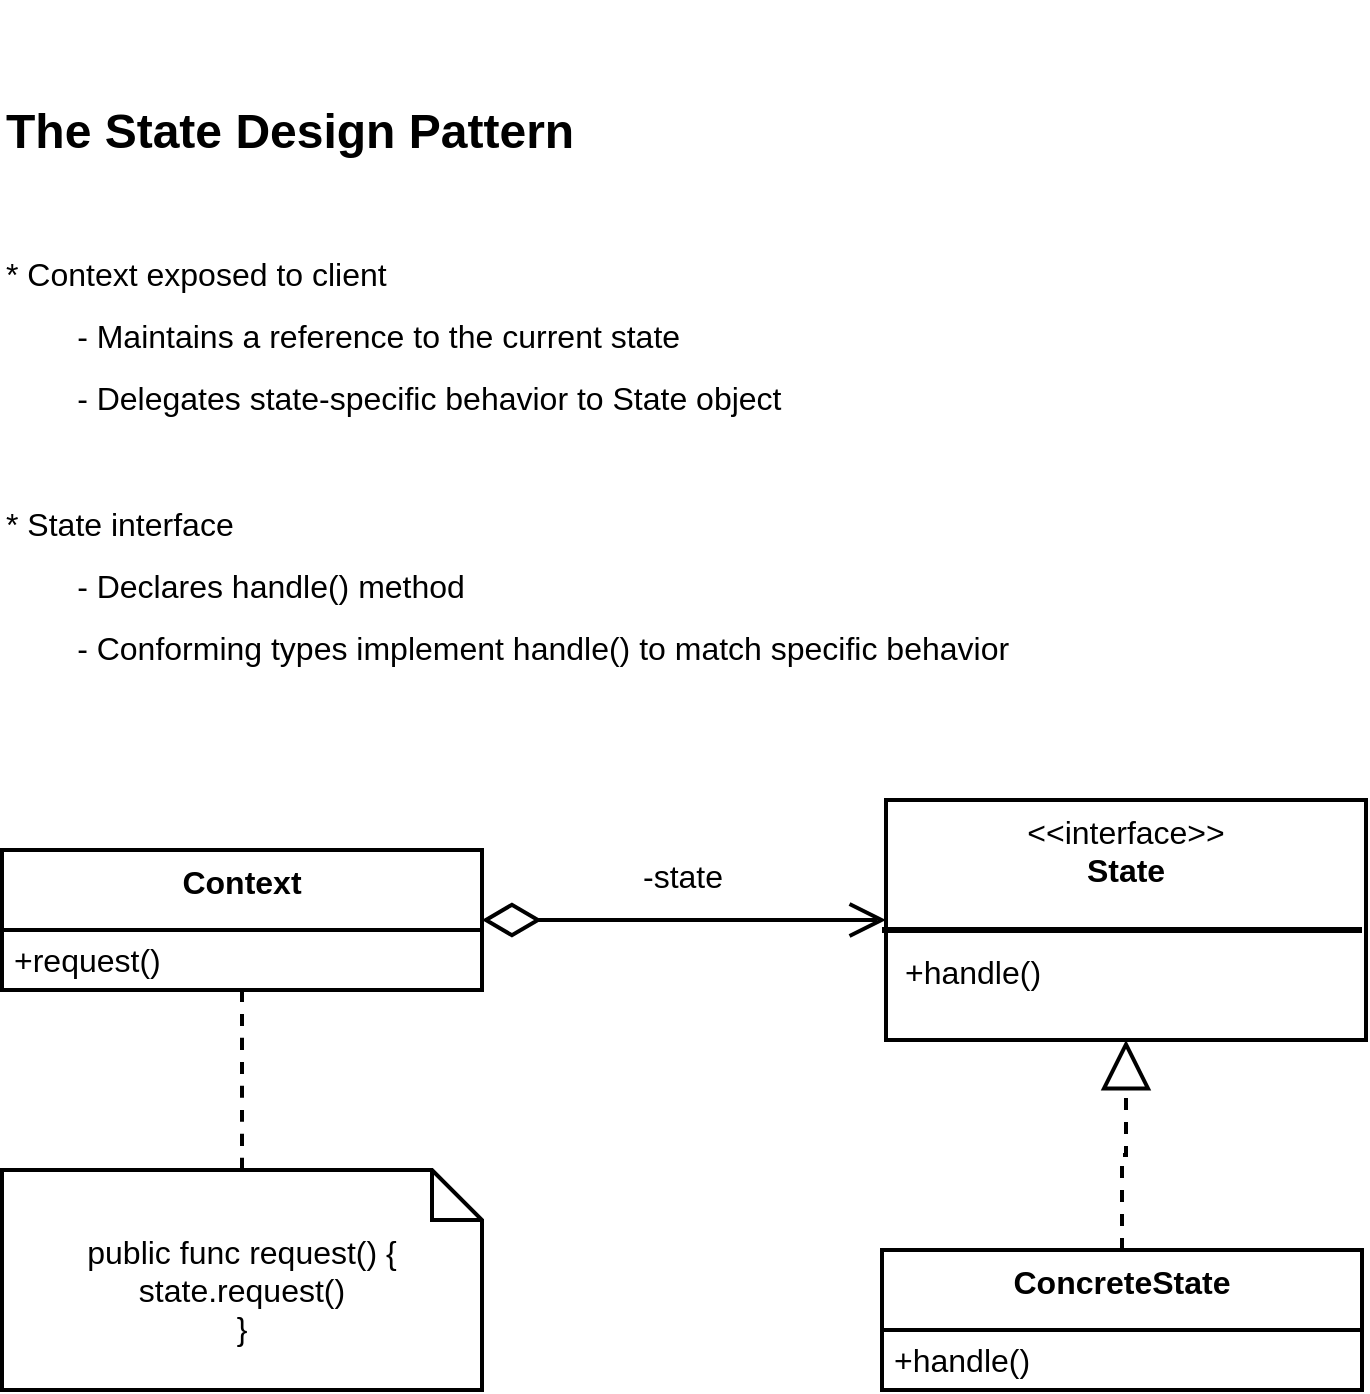 <mxfile version="27.0.9">
  <diagram name="Page-1" id="itbt64L2awqTi8Suhe_X">
    <mxGraphModel dx="970" dy="819" grid="1" gridSize="10" guides="1" tooltips="1" connect="1" arrows="1" fold="1" page="1" pageScale="1" pageWidth="827" pageHeight="1169" math="0" shadow="0">
      <root>
        <mxCell id="0" />
        <mxCell id="1" parent="0" />
        <mxCell id="5NR6WptyOh8fAquEwYTR-1" value="public func request() {&lt;div&gt;state.request()&lt;/div&gt;&lt;div&gt;}&lt;/div&gt;" style="shape=note2;boundedLbl=1;whiteSpace=wrap;html=1;size=25;verticalAlign=top;align=center;fontSize=16;strokeWidth=2;" vertex="1" parent="1">
          <mxGeometry x="80" y="595" width="240" height="110" as="geometry" />
        </mxCell>
        <mxCell id="5NR6WptyOh8fAquEwYTR-6" value="&lt;font&gt;&amp;lt;&amp;lt;interface&amp;gt;&amp;gt;&lt;br&gt;&lt;/font&gt;&lt;b&gt;State&lt;/b&gt;&lt;div&gt;&lt;b&gt;&lt;br&gt;&lt;/b&gt;&lt;/div&gt;" style="swimlane;fontStyle=0;align=center;verticalAlign=top;childLayout=stackLayout;horizontal=1;startSize=40;horizontalStack=0;resizeParent=1;resizeParentMax=0;resizeLast=0;collapsible=0;marginBottom=0;html=1;whiteSpace=wrap;fontSize=16;strokeWidth=2;swimlaneLine=0;" vertex="1" parent="1">
          <mxGeometry x="522" y="410" width="240" height="120" as="geometry" />
        </mxCell>
        <mxCell id="5NR6WptyOh8fAquEwYTR-8" value="&lt;b&gt;ConcreteState&lt;/b&gt;" style="swimlane;fontStyle=0;align=center;verticalAlign=top;childLayout=stackLayout;horizontal=1;startSize=40;horizontalStack=0;resizeParent=1;resizeParentMax=0;resizeLast=0;collapsible=0;marginBottom=0;html=1;whiteSpace=wrap;fontSize=16;strokeWidth=2;" vertex="1" parent="1">
          <mxGeometry x="520" y="635" width="240" height="70" as="geometry" />
        </mxCell>
        <mxCell id="5NR6WptyOh8fAquEwYTR-9" value="+handle()" style="text;html=1;strokeColor=none;fillColor=none;align=left;verticalAlign=middle;spacingLeft=4;spacingRight=4;overflow=hidden;rotatable=0;points=[[0,0.5],[1,0.5]];portConstraint=eastwest;whiteSpace=wrap;fontSize=16;strokeWidth=2;" vertex="1" parent="5NR6WptyOh8fAquEwYTR-8">
          <mxGeometry y="40" width="240" height="30" as="geometry" />
        </mxCell>
        <mxCell id="5NR6WptyOh8fAquEwYTR-12" style="edgeStyle=orthogonalEdgeStyle;rounded=0;orthogonalLoop=1;jettySize=auto;html=1;fontSize=16;strokeWidth=2;curved=1;dashed=1;endArrow=none;startFill=0;" edge="1" parent="1" source="5NR6WptyOh8fAquEwYTR-10" target="5NR6WptyOh8fAquEwYTR-1">
          <mxGeometry relative="1" as="geometry" />
        </mxCell>
        <mxCell id="5NR6WptyOh8fAquEwYTR-13" style="edgeStyle=orthogonalEdgeStyle;rounded=0;orthogonalLoop=1;jettySize=auto;html=1;fontSize=16;strokeWidth=2;endArrow=open;endFill=0;startArrow=diamondThin;startFill=0;endSize=14;startSize=24;jumpSize=6;sourcePerimeterSpacing=0;" edge="1" parent="1" source="5NR6WptyOh8fAquEwYTR-10" target="5NR6WptyOh8fAquEwYTR-6">
          <mxGeometry relative="1" as="geometry" />
        </mxCell>
        <mxCell id="5NR6WptyOh8fAquEwYTR-10" value="&lt;b&gt;Context&lt;/b&gt;" style="swimlane;fontStyle=0;align=center;verticalAlign=top;childLayout=stackLayout;horizontal=1;startSize=40;horizontalStack=0;resizeParent=1;resizeParentMax=0;resizeLast=0;collapsible=0;marginBottom=0;html=1;whiteSpace=wrap;fontSize=16;strokeWidth=2;" vertex="1" parent="1">
          <mxGeometry x="80" y="435" width="240" height="70" as="geometry" />
        </mxCell>
        <mxCell id="5NR6WptyOh8fAquEwYTR-11" value="+request()" style="text;html=1;strokeColor=none;fillColor=none;align=left;verticalAlign=middle;spacingLeft=4;spacingRight=4;overflow=hidden;rotatable=0;points=[[0,0.5],[1,0.5]];portConstraint=eastwest;whiteSpace=wrap;fontSize=16;strokeWidth=2;" vertex="1" parent="5NR6WptyOh8fAquEwYTR-10">
          <mxGeometry y="40" width="240" height="30" as="geometry" />
        </mxCell>
        <mxCell id="5NR6WptyOh8fAquEwYTR-14" style="edgeStyle=orthogonalEdgeStyle;rounded=0;orthogonalLoop=1;jettySize=auto;html=1;exitX=0.5;exitY=0;exitDx=0;exitDy=0;fontSize=16;strokeWidth=2;dashed=1;endArrow=block;endFill=0;endSize=20;entryX=0.5;entryY=1;entryDx=0;entryDy=0;" edge="1" parent="1" source="5NR6WptyOh8fAquEwYTR-8" target="5NR6WptyOh8fAquEwYTR-6">
          <mxGeometry relative="1" as="geometry">
            <mxPoint x="640" y="535" as="targetPoint" />
          </mxGeometry>
        </mxCell>
        <mxCell id="5NR6WptyOh8fAquEwYTR-16" value="&lt;span style=&quot;font-size: 16px; text-align: left; text-wrap-mode: wrap;&quot;&gt;+handle()&lt;/span&gt;" style="text;html=1;align=center;verticalAlign=middle;resizable=0;points=[];autosize=1;strokeColor=none;fillColor=none;" vertex="1" parent="1">
          <mxGeometry x="520" y="481" width="90" height="30" as="geometry" />
        </mxCell>
        <mxCell id="5NR6WptyOh8fAquEwYTR-17" value="" style="endArrow=none;startArrow=none;endFill=0;startFill=0;endSize=8;html=1;verticalAlign=bottom;labelBackgroundColor=none;strokeWidth=3;rounded=0;" edge="1" parent="1">
          <mxGeometry width="160" relative="1" as="geometry">
            <mxPoint x="520" y="475" as="sourcePoint" />
            <mxPoint x="760" y="475" as="targetPoint" />
          </mxGeometry>
        </mxCell>
        <mxCell id="5NR6WptyOh8fAquEwYTR-18" value="&lt;font style=&quot;font-size: 16px;&quot;&gt;-state&lt;/font&gt;" style="text;html=1;align=center;verticalAlign=middle;resizable=0;points=[];autosize=1;strokeColor=none;fillColor=none;" vertex="1" parent="1">
          <mxGeometry x="390" y="433" width="60" height="30" as="geometry" />
        </mxCell>
        <mxCell id="5NR6WptyOh8fAquEwYTR-19" value="&lt;h1 style=&quot;margin-top: 0px;&quot;&gt;&lt;br&gt;&lt;/h1&gt;&lt;h1 style=&quot;margin-top: 0px;&quot;&gt;The State Design Pattern&lt;/h1&gt;&lt;p&gt;&lt;font style=&quot;font-size: 16px;&quot;&gt;&lt;br&gt;&lt;/font&gt;&lt;/p&gt;&lt;p&gt;&lt;font style=&quot;font-size: 16px;&quot;&gt;* Context exposed to client&lt;/font&gt;&lt;/p&gt;&lt;p&gt;&lt;font style=&quot;font-size: 16px;&quot;&gt;&lt;span style=&quot;white-space: pre;&quot;&gt;&#x9;&lt;/span&gt;- Maintains a reference to the current state&lt;br&gt;&lt;/font&gt;&lt;/p&gt;&lt;p&gt;&lt;font style=&quot;font-size: 16px;&quot;&gt;&lt;span style=&quot;white-space: pre;&quot;&gt;&#x9;&lt;/span&gt;- Delegates state-specific behavior to State object&lt;br&gt;&lt;/font&gt;&lt;/p&gt;&lt;p&gt;&lt;font style=&quot;font-size: 16px;&quot;&gt;&lt;br&gt;&lt;/font&gt;&lt;/p&gt;&lt;p&gt;&lt;font style=&quot;font-size: 16px;&quot;&gt;* State interface&lt;/font&gt;&lt;/p&gt;&lt;p&gt;&lt;font style=&quot;font-size: 16px;&quot;&gt;&lt;span style=&quot;white-space: pre;&quot;&gt;&#x9;&lt;/span&gt;- Declares handle() method&lt;br&gt;&lt;/font&gt;&lt;/p&gt;&lt;p&gt;&lt;font style=&quot;font-size: 16px;&quot;&gt;&lt;span style=&quot;white-space: pre;&quot;&gt;&#x9;&lt;/span&gt;- Conforming types implement handle() to match specific behavior&lt;br&gt;&lt;/font&gt;&lt;/p&gt;&lt;p&gt;&lt;font style=&quot;font-size: 16px;&quot;&gt;&lt;span style=&quot;white-space: pre;&quot;&gt;&#x9;&lt;/span&gt;&lt;br&gt;&lt;/font&gt;&lt;/p&gt;" style="text;html=1;whiteSpace=wrap;overflow=hidden;rounded=0;" vertex="1" parent="1">
          <mxGeometry x="80" y="10" width="680" height="360" as="geometry" />
        </mxCell>
      </root>
    </mxGraphModel>
  </diagram>
</mxfile>
